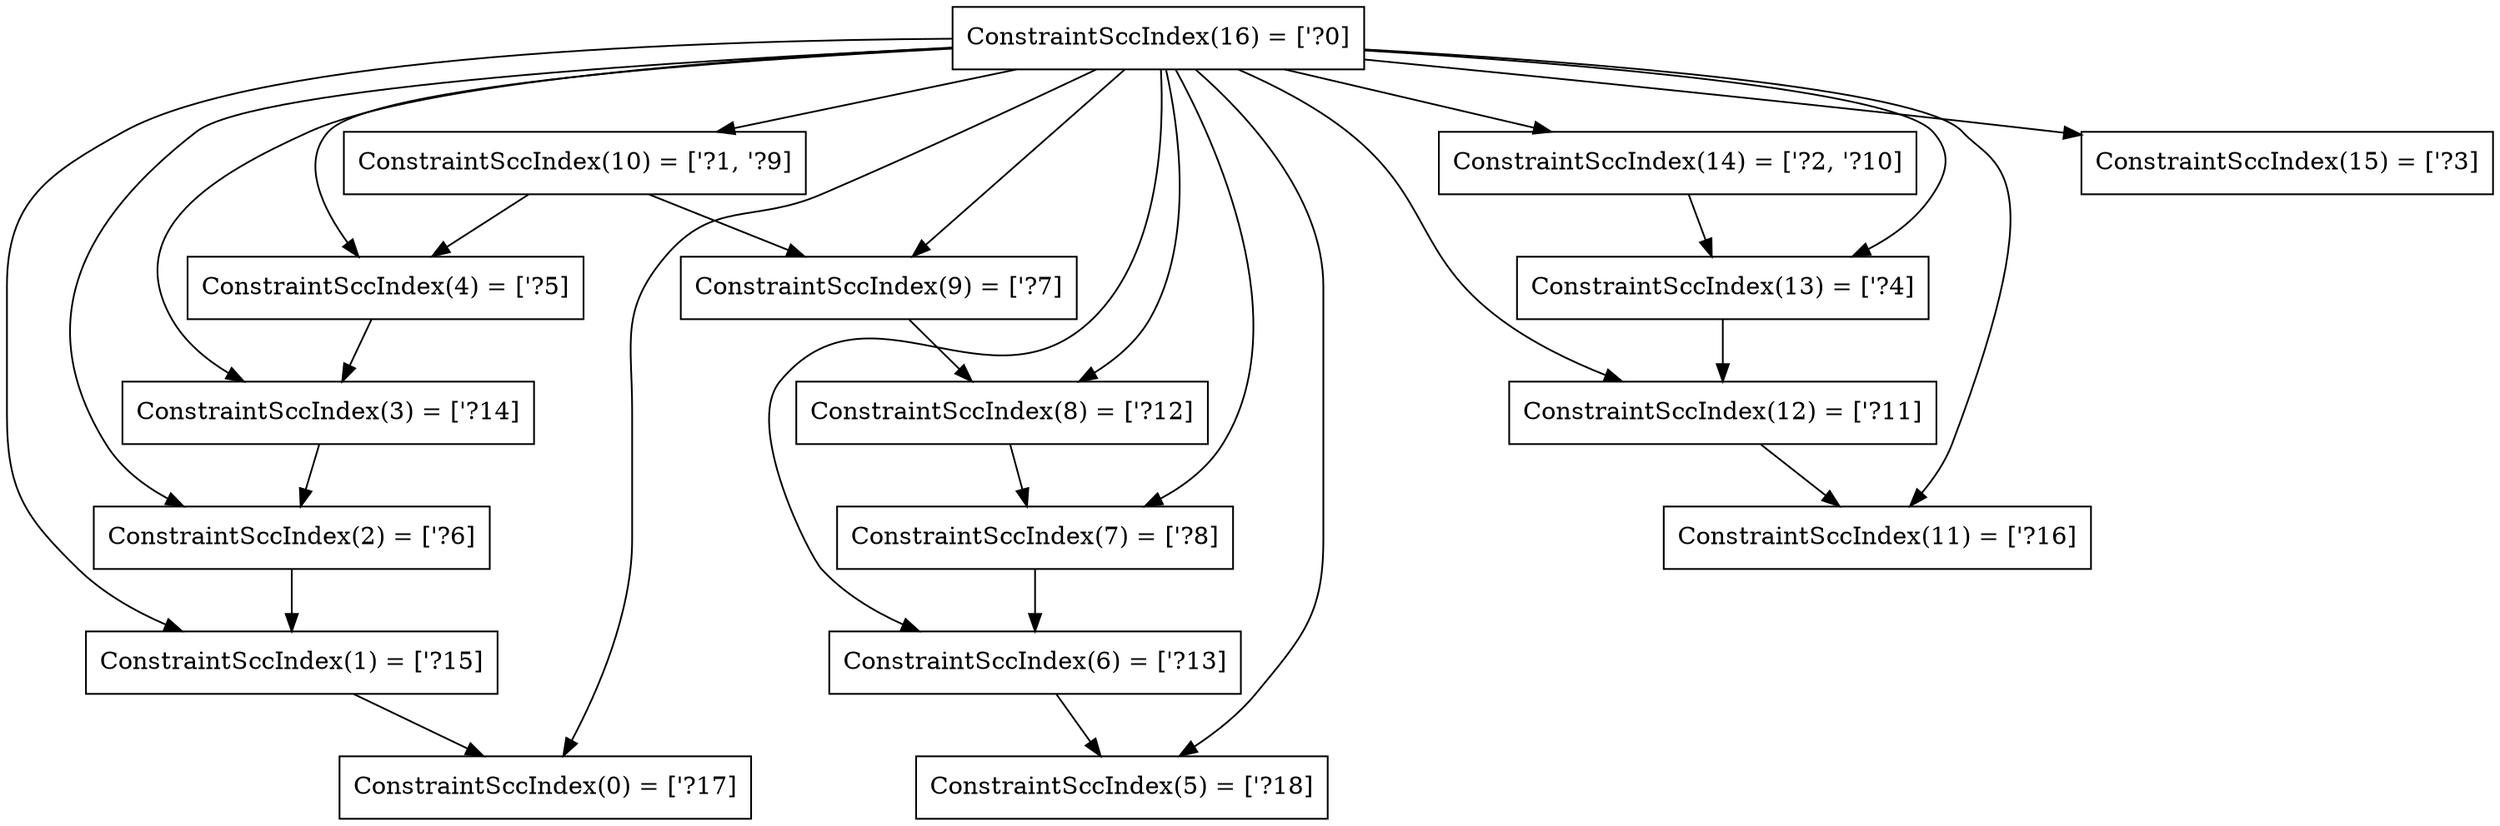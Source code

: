 digraph RegionInferenceContext {
    r0[label="ConstraintSccIndex(0) = [\'?17]"][shape="box"];
    r1[label="ConstraintSccIndex(1) = [\'?15]"][shape="box"];
    r2[label="ConstraintSccIndex(2) = [\'?6]"][shape="box"];
    r3[label="ConstraintSccIndex(3) = [\'?14]"][shape="box"];
    r4[label="ConstraintSccIndex(4) = [\'?5]"][shape="box"];
    r5[label="ConstraintSccIndex(5) = [\'?18]"][shape="box"];
    r6[label="ConstraintSccIndex(6) = [\'?13]"][shape="box"];
    r7[label="ConstraintSccIndex(7) = [\'?8]"][shape="box"];
    r8[label="ConstraintSccIndex(8) = [\'?12]"][shape="box"];
    r9[label="ConstraintSccIndex(9) = [\'?7]"][shape="box"];
    r10[label="ConstraintSccIndex(10) = [\'?1, \'?9]"][shape="box"];
    r11[label="ConstraintSccIndex(11) = [\'?16]"][shape="box"];
    r12[label="ConstraintSccIndex(12) = [\'?11]"][shape="box"];
    r13[label="ConstraintSccIndex(13) = [\'?4]"][shape="box"];
    r14[label="ConstraintSccIndex(14) = [\'?2, \'?10]"][shape="box"];
    r15[label="ConstraintSccIndex(15) = [\'?3]"][shape="box"];
    r16[label="ConstraintSccIndex(16) = [\'?0]"][shape="box"];
    r1 -> r0[label=""];
    r2 -> r1[label=""];
    r3 -> r2[label=""];
    r4 -> r3[label=""];
    r6 -> r5[label=""];
    r7 -> r6[label=""];
    r8 -> r7[label=""];
    r9 -> r8[label=""];
    r10 -> r4[label=""];
    r10 -> r9[label=""];
    r12 -> r11[label=""];
    r13 -> r12[label=""];
    r14 -> r13[label=""];
    r16 -> r10[label=""];
    r16 -> r14[label=""];
    r16 -> r15[label=""];
    r16 -> r13[label=""];
    r16 -> r4[label=""];
    r16 -> r2[label=""];
    r16 -> r9[label=""];
    r16 -> r7[label=""];
    r16 -> r12[label=""];
    r16 -> r8[label=""];
    r16 -> r6[label=""];
    r16 -> r3[label=""];
    r16 -> r1[label=""];
    r16 -> r11[label=""];
    r16 -> r0[label=""];
    r16 -> r5[label=""];
}
